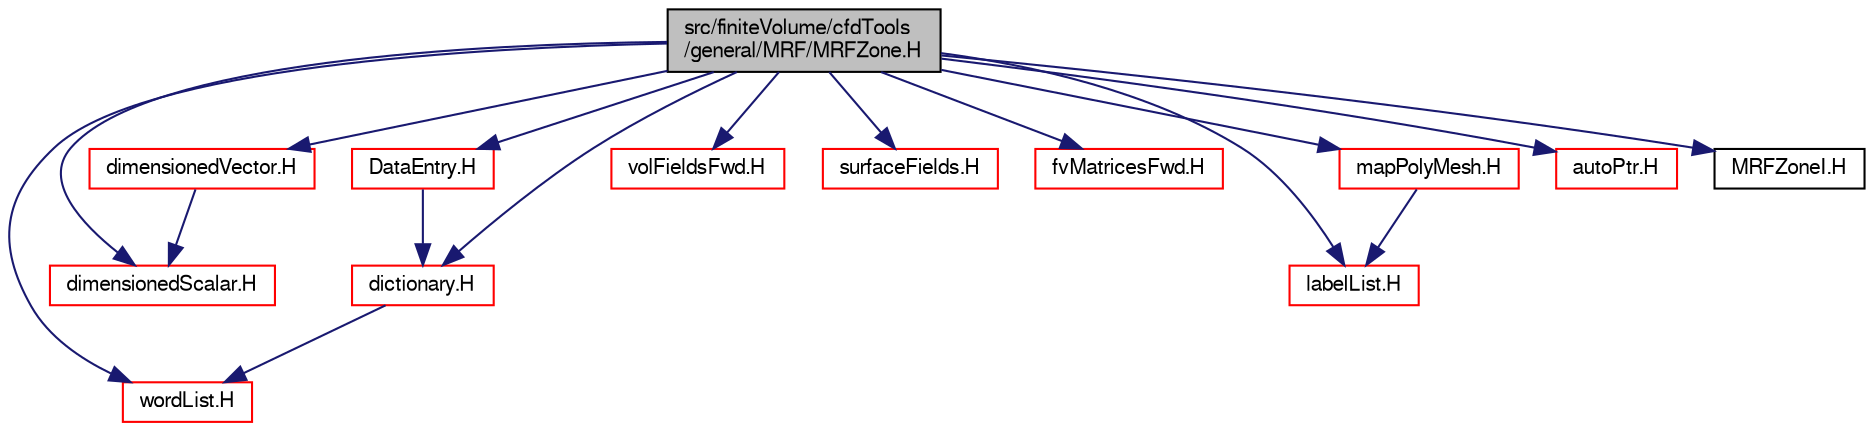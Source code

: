 digraph "src/finiteVolume/cfdTools/general/MRF/MRFZone.H"
{
  bgcolor="transparent";
  edge [fontname="FreeSans",fontsize="10",labelfontname="FreeSans",labelfontsize="10"];
  node [fontname="FreeSans",fontsize="10",shape=record];
  Node0 [label="src/finiteVolume/cfdTools\l/general/MRF/MRFZone.H",height=0.2,width=0.4,color="black", fillcolor="grey75", style="filled", fontcolor="black"];
  Node0 -> Node1 [color="midnightblue",fontsize="10",style="solid",fontname="FreeSans"];
  Node1 [label="dictionary.H",height=0.2,width=0.4,color="red",URL="$a08804.html"];
  Node1 -> Node71 [color="midnightblue",fontsize="10",style="solid",fontname="FreeSans"];
  Node71 [label="wordList.H",height=0.2,width=0.4,color="red",URL="$a12623.html"];
  Node0 -> Node71 [color="midnightblue",fontsize="10",style="solid",fontname="FreeSans"];
  Node0 -> Node72 [color="midnightblue",fontsize="10",style="solid",fontname="FreeSans"];
  Node72 [label="labelList.H",height=0.2,width=0.4,color="red",URL="$a12380.html"];
  Node0 -> Node73 [color="midnightblue",fontsize="10",style="solid",fontname="FreeSans"];
  Node73 [label="dimensionedScalar.H",height=0.2,width=0.4,color="red",URL="$a09347.html"];
  Node0 -> Node113 [color="midnightblue",fontsize="10",style="solid",fontname="FreeSans"];
  Node113 [label="dimensionedVector.H",height=0.2,width=0.4,color="red",URL="$a09380.html"];
  Node113 -> Node73 [color="midnightblue",fontsize="10",style="solid",fontname="FreeSans"];
  Node0 -> Node118 [color="midnightblue",fontsize="10",style="solid",fontname="FreeSans"];
  Node118 [label="volFieldsFwd.H",height=0.2,width=0.4,color="red",URL="$a02753.html"];
  Node0 -> Node131 [color="midnightblue",fontsize="10",style="solid",fontname="FreeSans"];
  Node131 [label="surfaceFields.H",height=0.2,width=0.4,color="red",URL="$a02735.html",tooltip="Foam::surfaceFields. "];
  Node0 -> Node302 [color="midnightblue",fontsize="10",style="solid",fontname="FreeSans"];
  Node302 [label="fvMatricesFwd.H",height=0.2,width=0.4,color="red",URL="$a03275.html",tooltip="Forward declarations of fvMatrix specializations. "];
  Node0 -> Node303 [color="midnightblue",fontsize="10",style="solid",fontname="FreeSans"];
  Node303 [label="mapPolyMesh.H",height=0.2,width=0.4,color="red",URL="$a11597.html"];
  Node303 -> Node72 [color="midnightblue",fontsize="10",style="solid",fontname="FreeSans"];
  Node0 -> Node306 [color="midnightblue",fontsize="10",style="solid",fontname="FreeSans"];
  Node306 [label="DataEntry.H",height=0.2,width=0.4,color="red",URL="$a12242.html"];
  Node306 -> Node1 [color="midnightblue",fontsize="10",style="solid",fontname="FreeSans"];
  Node0 -> Node45 [color="midnightblue",fontsize="10",style="solid",fontname="FreeSans"];
  Node45 [label="autoPtr.H",height=0.2,width=0.4,color="red",URL="$a11078.html"];
  Node0 -> Node307 [color="midnightblue",fontsize="10",style="solid",fontname="FreeSans"];
  Node307 [label="MRFZoneI.H",height=0.2,width=0.4,color="black",URL="$a01268.html"];
}
